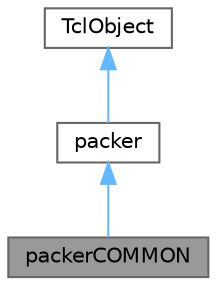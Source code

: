 digraph "packerCOMMON"
{
 // LATEX_PDF_SIZE
  bgcolor="transparent";
  edge [fontname=Helvetica,fontsize=10,labelfontname=Helvetica,labelfontsize=10];
  node [fontname=Helvetica,fontsize=10,shape=box,height=0.2,width=0.4];
  Node1 [id="Node000001",label="packerCOMMON",height=0.2,width=0.4,color="gray40", fillcolor="grey60", style="filled", fontcolor="black",tooltip="Class to map a ns2 mac header into a bit stream, and vice-versa."];
  Node2 -> Node1 [id="edge1_Node000001_Node000002",dir="back",color="steelblue1",style="solid",tooltip=" "];
  Node2 [id="Node000002",label="packer",height=0.2,width=0.4,color="gray40", fillcolor="white", style="filled",URL="$classpacker.html",tooltip="Class exploited by the Uwal module to map an NS-Miracle packet into a bit stream, and vice-versa."];
  Node3 -> Node2 [id="edge2_Node000002_Node000003",dir="back",color="steelblue1",style="solid",tooltip=" "];
  Node3 [id="Node000003",label="TclObject",height=0.2,width=0.4,color="gray40", fillcolor="white", style="filled",tooltip=" "];
}
